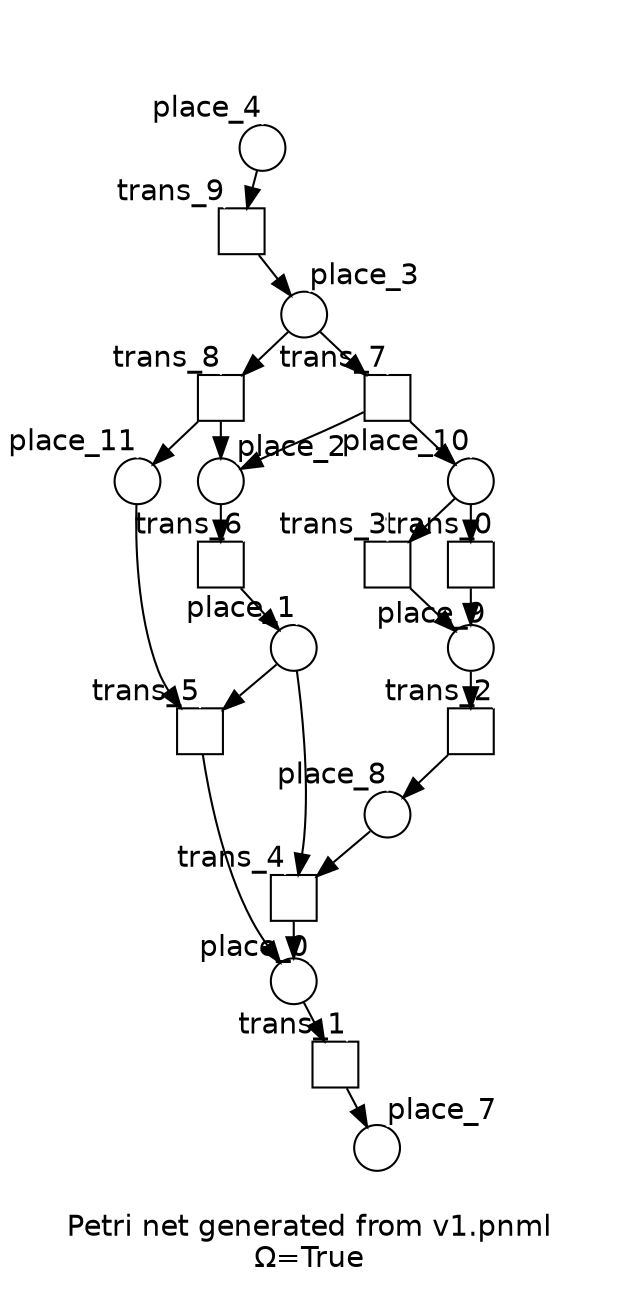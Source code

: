 digraph N {
 graph [fontname="Helvetica" nodesep=0.25 ranksep="0.25" remincross=true label="Petri net generated from v1.pnml\n&Omega;=True"]
 node [fontname="Helvetica"   width=".3" height=".3" label="" style=filled]
 edge [fontname="Helvetica" color=white arrowhead=none weight="20.0"]

// interface

// places
 node [shape=circle fillcolor=white]
p1	[]
 p1_l	[style=invis]
 p1_l -> p1 [headlabel="place_0"]
p2	[]
 p2_l	[style=invis]
 p2_l -> p2 [headlabel="place_1"]
p9	[]
 p9_l	[style=invis]
 p9_l -> p9 [headlabel="place_10"]
p10	[]
 p10_l	[style=invis]
 p10_l -> p10 [headlabel="place_11"]
p3	[]
 p3_l	[style=invis]
 p3_l -> p3 [headlabel="place_2"]
p4	[]
 p4_l	[style=invis]
 p4_l -> p4 [headlabel="place_3"]
p5	[]
 p5_l	[style=invis]
 p5_l -> p5 [headlabel="place_4"]
p6	[]
 p6_l	[style=invis]
 p6_l -> p6 [headlabel="place_7"]
p7	[]
 p7_l	[style=invis]
 p7_l -> p7 [headlabel="place_8"]
p8	[]
 p8_l	[style=invis]
 p8_l -> p8 [headlabel="place_9"]
 // transitions
 node [shape=box]
t8	[]
 t8_l	[style=invis]
 t8_l -> t8 [headlabel="trans_0"]
t9	[]
 t9_l	[style=invis]
 t9_l -> t9 [headlabel="trans_1"]
t3	[]
 t3_l	[style=invis]
 t3_l -> t3 [headlabel="trans_2"]
t4	[]
 t4_l	[style=invis]
 t4_l -> t4 [headlabel="trans_3"]
t5	[]
 t5_l	[style=invis]
 t5_l -> t5 [headlabel="trans_4"]
t6	[]
 t6_l	[style=invis]
 t6_l -> t6 [headlabel="trans_5"]
t10	[]
 t10_l	[style=invis]
 t10_l -> t10 [headlabel="trans_6"]
t1	[]
 t1_l	[style=invis]
 t1_l -> t1 [headlabel="trans_7"]
t2	[]
 t2_l	[style=invis]
 t2_l -> t2 [headlabel="trans_8"]
t7	[]
 t7_l	[style=invis]
 t7_l -> t7 [headlabel="trans_9"]

 // inner cluster
 subgraph cluster1
 {
  t8 t8_l t9 t9_l t3 t3_l t4 t4_l t5 t5_l t6 t6_l t10 t10_l t1 t1_l t2 t2_l t7 t7_l
  p1 p1_l p2 p2_l p9 p9_l p10 p10_l p3 p3_l p4 p4_l p5 p5_l p6 p6_l p7 p7_l p8 p8_l
  label="" style=invis
 }

 // arcs
 edge [fontname="Helvetica" arrowhead=normal color=black]
 p1 -> t9	[]
 t6 -> p1	[]
 t5 -> p1	[]
 p2 -> t6	[]
 t10 -> p2	[]
 p2 -> t5	[]
 p9 -> t4	[]
 p9 -> t8	[]
 t1 -> p9	[]
 p10 -> t6	[]
 t2 -> p10	[]
 p3 -> t10	[]
 t1 -> p3	[]
 t2 -> p3	[]
 t7 -> p4	[]
 p4 -> t2	[]
 p4 -> t1	[]
 p5 -> t7	[]
 t9 -> p6	[]
 t3 -> p7	[]
 p7 -> t5	[]
 t8 -> p8	[]
 p8 -> t3	[]
 t4 -> p8	[]










}
